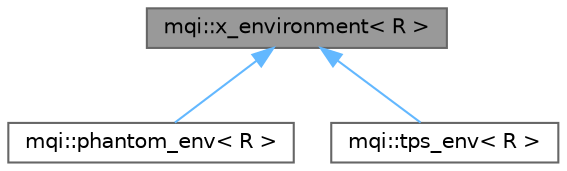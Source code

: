 digraph "mqi::x_environment&lt; R &gt;"
{
 // LATEX_PDF_SIZE
  bgcolor="transparent";
  edge [fontname=Helvetica,fontsize=10,labelfontname=Helvetica,labelfontsize=10];
  node [fontname=Helvetica,fontsize=10,shape=box,height=0.2,width=0.4];
  Node1 [id="Node000001",label="mqi::x_environment\< R \>",height=0.2,width=0.4,color="gray40", fillcolor="grey60", style="filled", fontcolor="black",tooltip="A virtual base class for creating Monte Carlo simulation environments."];
  Node1 -> Node2 [id="edge1_Node000001_Node000002",dir="back",color="steelblue1",style="solid",tooltip=" "];
  Node2 [id="Node000002",label="mqi::phantom_env\< R \>",height=0.2,width=0.4,color="gray40", fillcolor="white", style="filled",URL="$classmqi_1_1phantom__env.html",tooltip="Manages a simulation environment with a water phantom."];
  Node1 -> Node3 [id="edge2_Node000001_Node000003",dir="back",color="steelblue1",style="solid",tooltip=" "];
  Node3 [id="Node000003",label="mqi::tps_env\< R \>",height=0.2,width=0.4,color="gray40", fillcolor="white", style="filled",URL="$classmqi_1_1tps__env.html",tooltip="Manages a simulation environment based on a Treatment Planning System (TPS)."];
}
